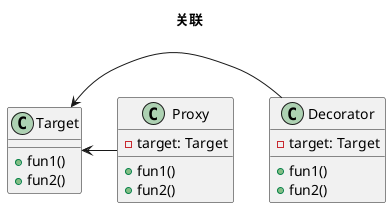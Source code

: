 @startuml
'https://plantuml.com/class-diagram
title "关联"

class Target {
+fun1()
+fun2()
}

Target <- Decorator
Target <- Proxy

class Proxy {
-target: Target
+fun1()
+fun2()
}


class Decorator {
-target: Target
+fun1()
+fun2()
}

newpage

title "继承"

class Target {
+fun1()
+fun2()
}

Target <|- Decorator
Target <|- Proxy

class Proxy {
+fun1()
+fun2()
}


class Decorator {
+fun1()
+fun2()
}
@enduml